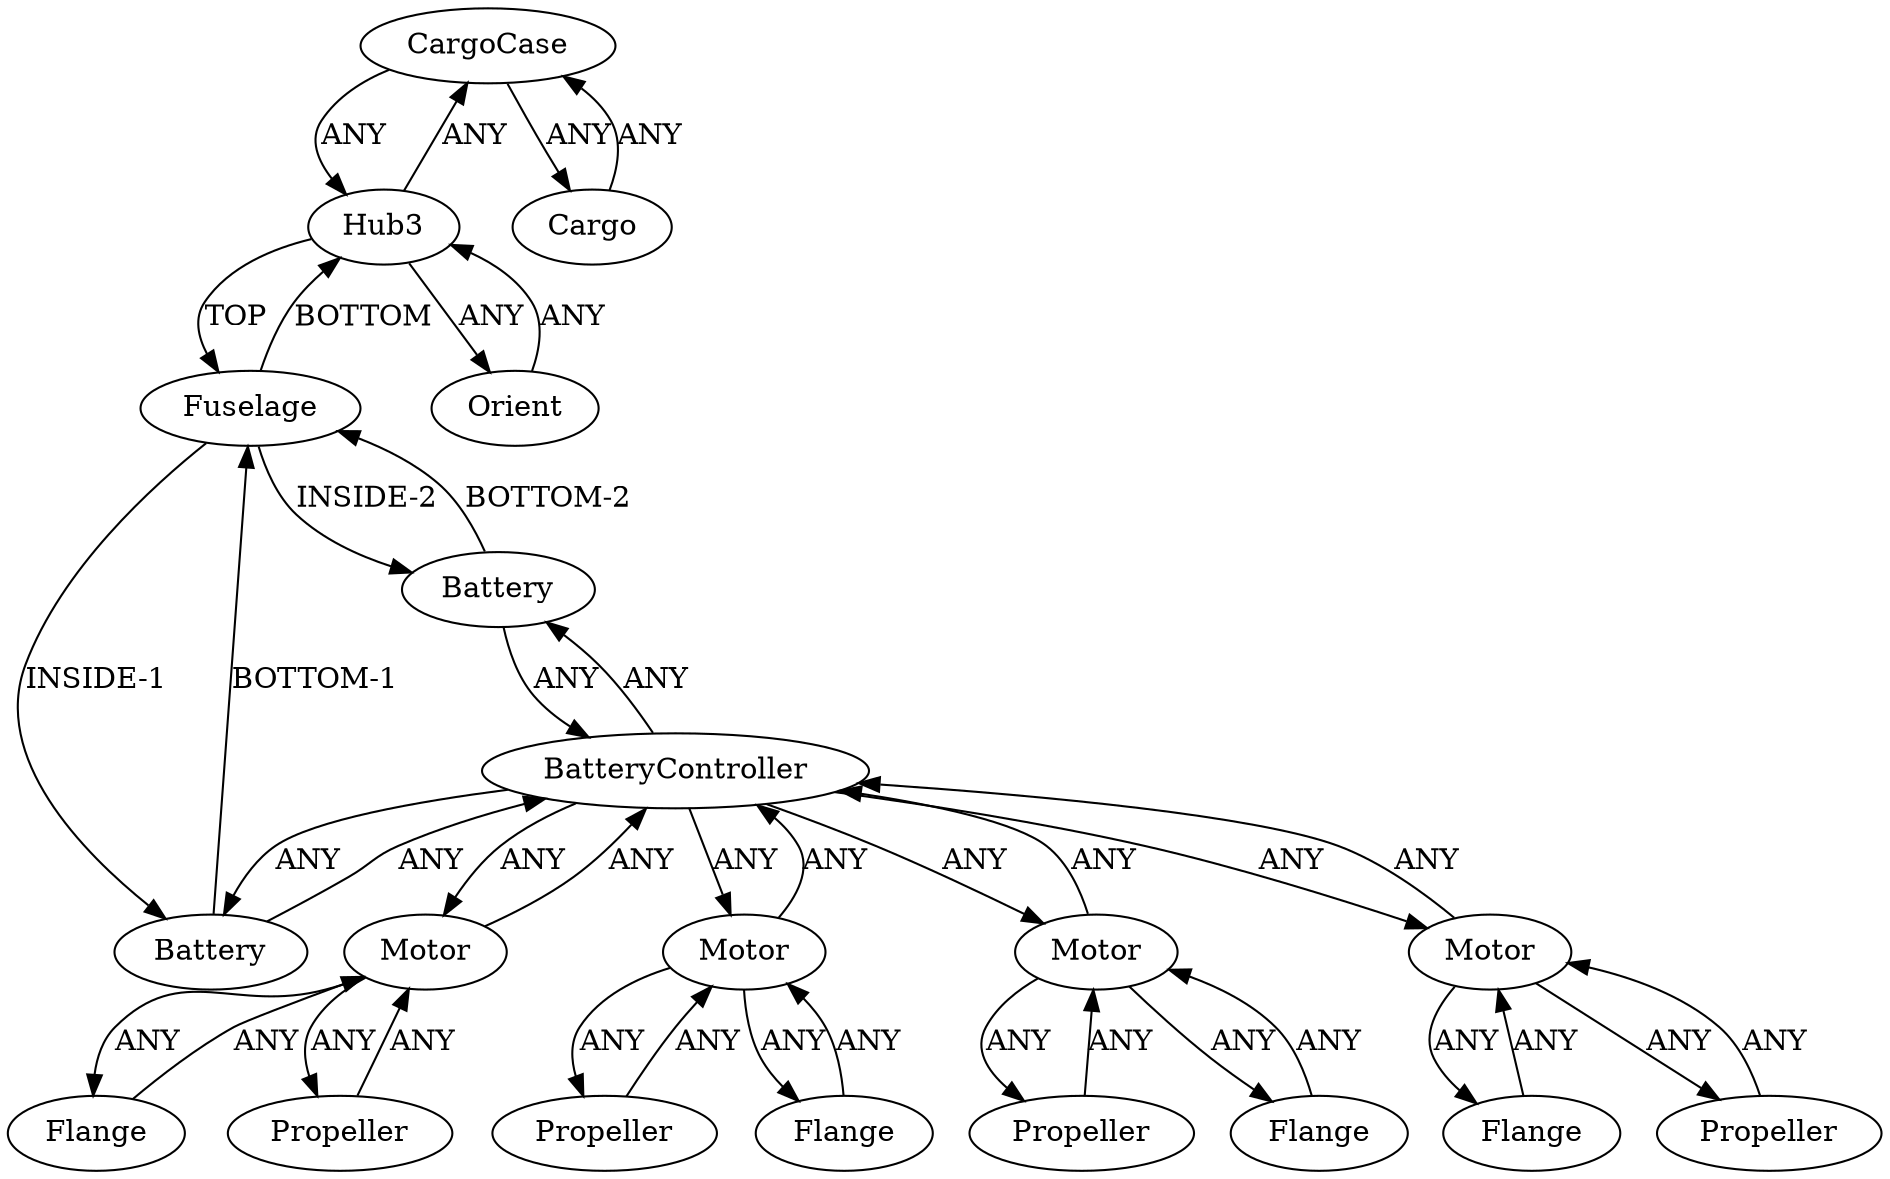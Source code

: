 /* Created by igraph 0.10.2 */
digraph {
  0 [
    instance=CargoCase_instance_1
    label=CargoCase
  ];
  1 [
    instance=Fuselage_instance_1
    label=Fuselage
  ];
  2 [
    instance=Flange_instance_1
    label=Flange
  ];
  3 [
    instance=Motor_instance_1
    label=Motor
  ];
  4 [
    instance=Hub3_instance_4
    label=Hub3
  ];
  5 [
    instance=Propeller_instance_1
    label=Propeller
  ];
  6 [
    instance=Flange_instance_2
    label=Flange
  ];
  7 [
    instance=Cargo_instance_1
    label=Cargo
  ];
  8 [
    instance=Propeller_instance_2
    label=Propeller
  ];
  9 [
    instance=Motor_instance_2
    label=Motor
  ];
  10 [
    instance=Motor_instance_3
    label=Motor
  ];
  11 [
    instance=Flange_instance_3
    label=Flange
  ];
  12 [
    instance=Propeller_instance_3
    label=Propeller
  ];
  13 [
    instance=Flange_instance_4
    label=Flange
  ];
  14 [
    instance=Battery_instance_1
    label=Battery
  ];
  15 [
    instance=Battery_instance_2
    label=Battery
  ];
  16 [
    instance=Orient
    label=Orient
  ];
  17 [
    instance=Motor_instance_4
    label=Motor
  ];
  18 [
    instance=Propeller_instance_4
    label=Propeller
  ];
  19 [
    instance=BatteryController_instance_1
    label=BatteryController
  ];

  0 -> 4 [
    label=ANY
  ];
  0 -> 7 [
    label=ANY
  ];
  1 -> 4 [
    label=BOTTOM
  ];
  1 -> 14 [
    label="INSIDE-1"
  ];
  1 -> 15 [
    label="INSIDE-2"
  ];
  2 -> 3 [
    label=ANY
  ];
  3 -> 2 [
    label=ANY
  ];
  3 -> 5 [
    label=ANY
  ];
  3 -> 19 [
    label=ANY
  ];
  4 -> 0 [
    label=ANY
  ];
  4 -> 1 [
    label=TOP
  ];
  4 -> 16 [
    label=ANY
  ];
  5 -> 3 [
    label=ANY
  ];
  6 -> 17 [
    label=ANY
  ];
  7 -> 0 [
    label=ANY
  ];
  8 -> 9 [
    label=ANY
  ];
  9 -> 8 [
    label=ANY
  ];
  9 -> 11 [
    label=ANY
  ];
  9 -> 19 [
    label=ANY
  ];
  10 -> 12 [
    label=ANY
  ];
  10 -> 13 [
    label=ANY
  ];
  10 -> 19 [
    label=ANY
  ];
  11 -> 9 [
    label=ANY
  ];
  12 -> 10 [
    label=ANY
  ];
  13 -> 10 [
    label=ANY
  ];
  14 -> 1 [
    label="BOTTOM-1"
  ];
  14 -> 19 [
    label=ANY
  ];
  15 -> 1 [
    label="BOTTOM-2"
  ];
  15 -> 19 [
    label=ANY
  ];
  16 -> 4 [
    label=ANY
  ];
  17 -> 6 [
    label=ANY
  ];
  17 -> 18 [
    label=ANY
  ];
  17 -> 19 [
    label=ANY
  ];
  18 -> 17 [
    label=ANY
  ];
  19 -> 3 [
    label=ANY
  ];
  19 -> 9 [
    label=ANY
  ];
  19 -> 10 [
    label=ANY
  ];
  19 -> 14 [
    label=ANY
  ];
  19 -> 15 [
    label=ANY
  ];
  19 -> 17 [
    label=ANY
  ];
}
